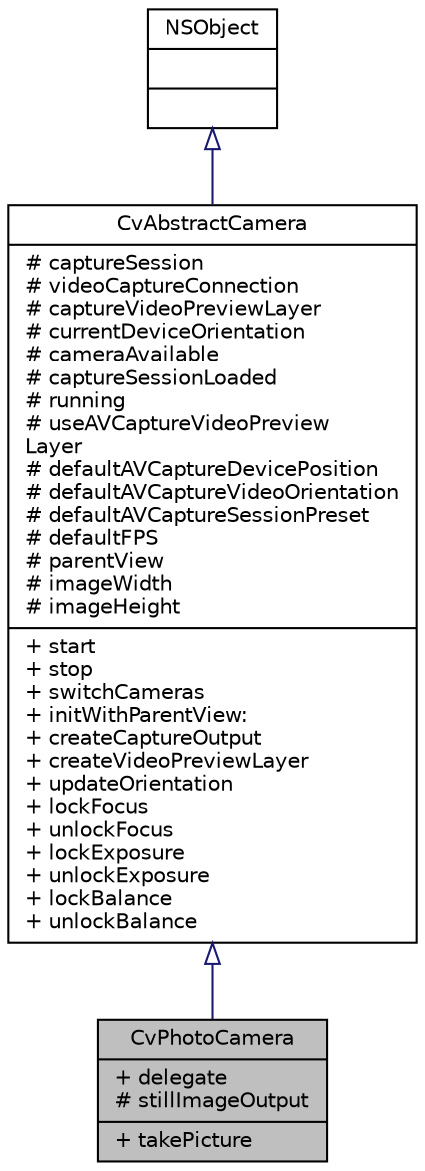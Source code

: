 digraph "CvPhotoCamera"
{
 // LATEX_PDF_SIZE
  edge [fontname="Helvetica",fontsize="10",labelfontname="Helvetica",labelfontsize="10"];
  node [fontname="Helvetica",fontsize="10",shape=record];
  Node1 [label="{CvPhotoCamera\n|+ delegate\l# stillImageOutput\l|+ takePicture\l}",height=0.2,width=0.4,color="black", fillcolor="grey75", style="filled", fontcolor="black",tooltip=" "];
  Node2 -> Node1 [dir="back",color="midnightblue",fontsize="10",style="solid",arrowtail="onormal",fontname="Helvetica"];
  Node2 [label="{CvAbstractCamera\n|# captureSession\l# videoCaptureConnection\l# captureVideoPreviewLayer\l# currentDeviceOrientation\l# cameraAvailable\l# captureSessionLoaded\l# running\l# useAVCaptureVideoPreview\lLayer\l# defaultAVCaptureDevicePosition\l# defaultAVCaptureVideoOrientation\l# defaultAVCaptureSessionPreset\l# defaultFPS\l# parentView\l# imageWidth\l# imageHeight\l|+ start\l+ stop\l+ switchCameras\l+ initWithParentView:\l+ createCaptureOutput\l+ createVideoPreviewLayer\l+ updateOrientation\l+ lockFocus\l+ unlockFocus\l+ lockExposure\l+ unlockExposure\l+ lockBalance\l+ unlockBalance\l}",height=0.2,width=0.4,color="black", fillcolor="white", style="filled",URL="$interface_cv_abstract_camera.html",tooltip=" "];
  Node3 -> Node2 [dir="back",color="midnightblue",fontsize="10",style="solid",arrowtail="onormal",fontname="Helvetica"];
  Node3 [label="{NSObject\n||}",height=0.2,width=0.4,color="black", fillcolor="white", style="filled",tooltip=" "];
}
